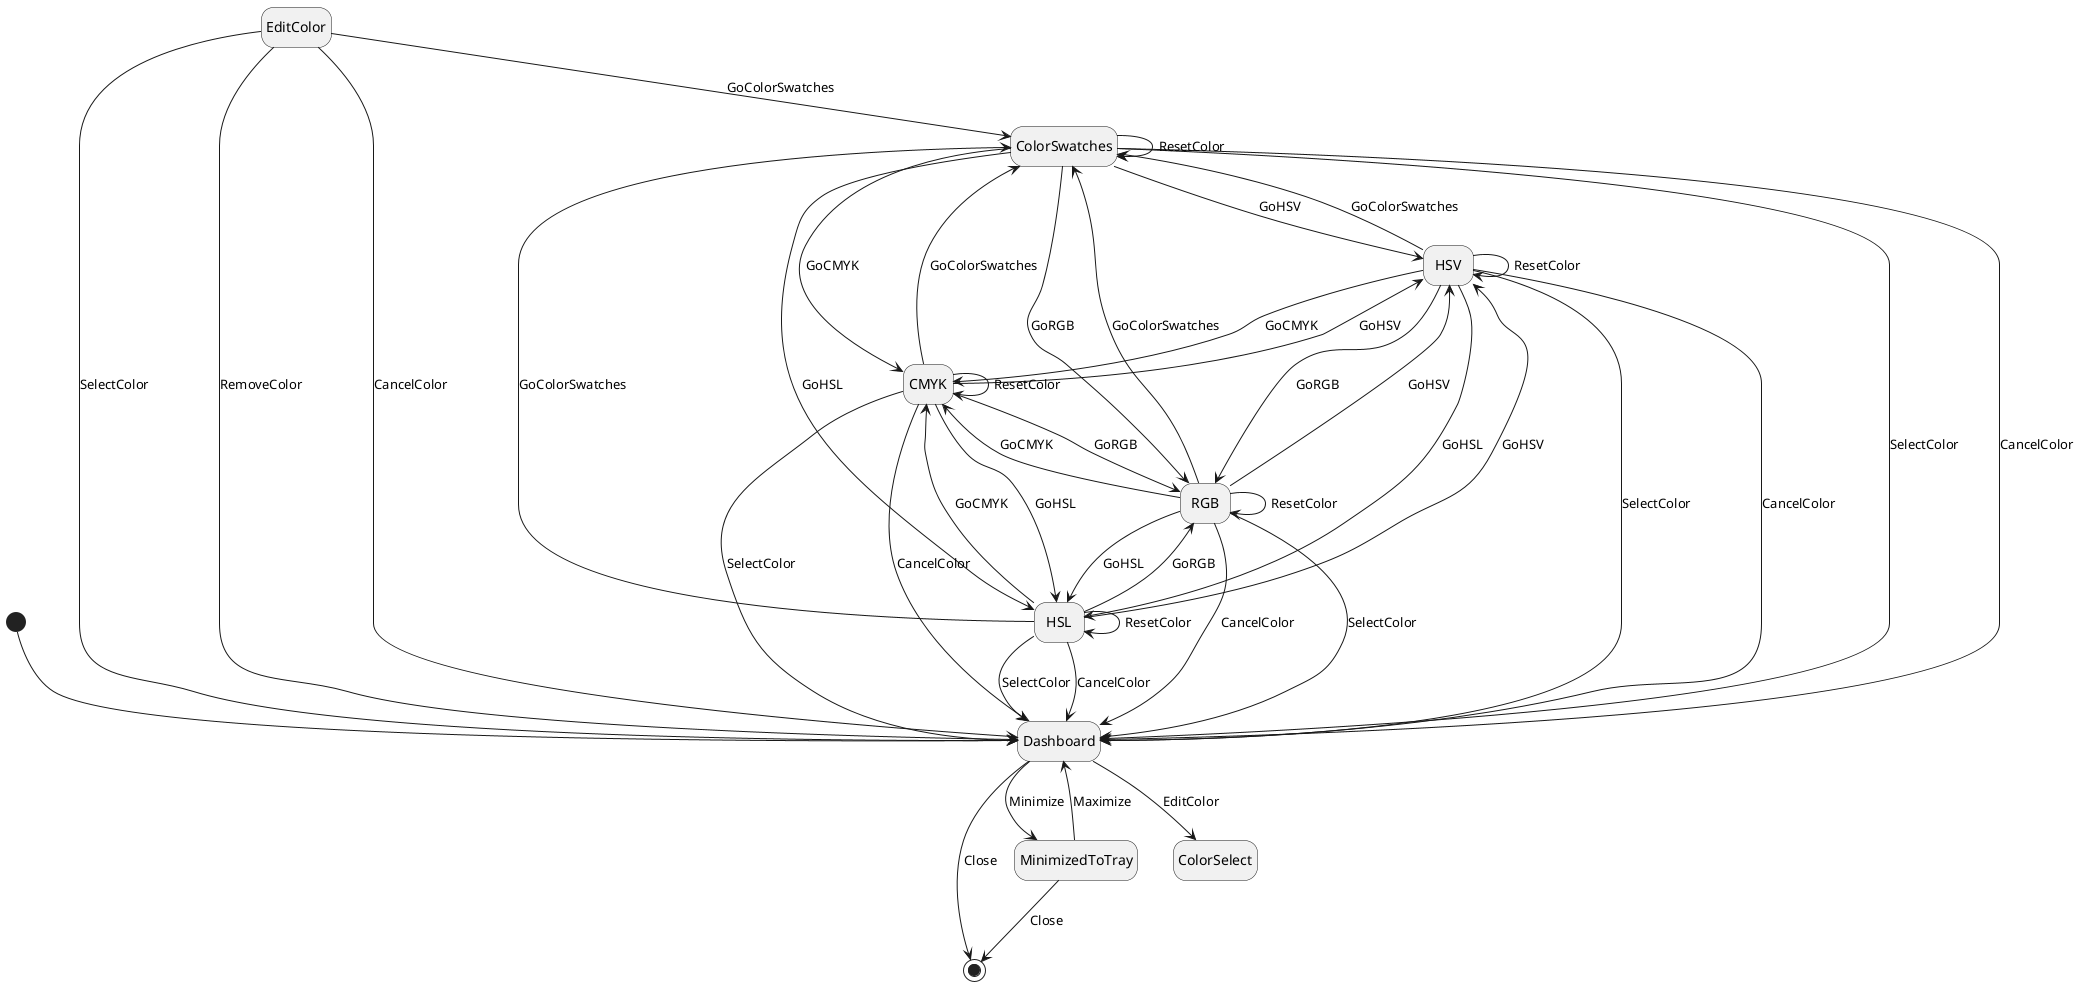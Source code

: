 @startuml
hide empty description

[*] --> Dashboard

Dashboard --> [*] : Close
Dashboard --> MinimizedToTray : Minimize
Dashboard --> ColorSelect : EditColor

EditColor --> Dashboard : SelectColor
EditColor --> Dashboard : RemoveColor
EditColor --> Dashboard : CancelColor
EditColor --> ColorSwatches : GoColorSwatches

ColorSwatches --> HSV : GoHSV
ColorSwatches --> HSL : GoHSL
ColorSwatches --> RGB : GoRGB
ColorSwatches --> CMYK : GoCMYK
ColorSwatches --> Dashboard : SelectColor
ColorSwatches --> Dashboard : CancelColor
ColorSwatches --> ColorSwatches : ResetColor

HSV --> ColorSwatches : GoColorSwatches
HSV --> HSL : GoHSL
HSV --> RGB : GoRGB
HSV --> CMYK : GoCMYK
HSV --> Dashboard : SelectColor
HSV --> Dashboard : CancelColor
HSV --> HSV : ResetColor

HSL --> ColorSwatches : GoColorSwatches
HSL --> HSV : GoHSV
HSL --> RGB : GoRGB
HSL --> CMYK : GoCMYK
HSL --> Dashboard : SelectColor
HSL --> Dashboard : CancelColor
HSL --> HSL : ResetColor

RGB --> ColorSwatches : GoColorSwatches
RGB --> HSV : GoHSV
RGB --> HSL : GoHSL
RGB --> CMYK : GoCMYK
RGB --> Dashboard : SelectColor
RGB --> Dashboard : CancelColor
RGB --> RGB : ResetColor

CMYK --> ColorSwatches : GoColorSwatches
CMYK --> HSV : GoHSV
CMYK --> HSL : GoHSL
CMYK --> RGB : GoRGB
CMYK --> Dashboard : SelectColor
CMYK --> Dashboard : CancelColor
CMYK --> CMYK : ResetColor

MinimizedToTray --> Dashboard : Maximize
MinimizedToTray --> [*] : Close

@enduml
